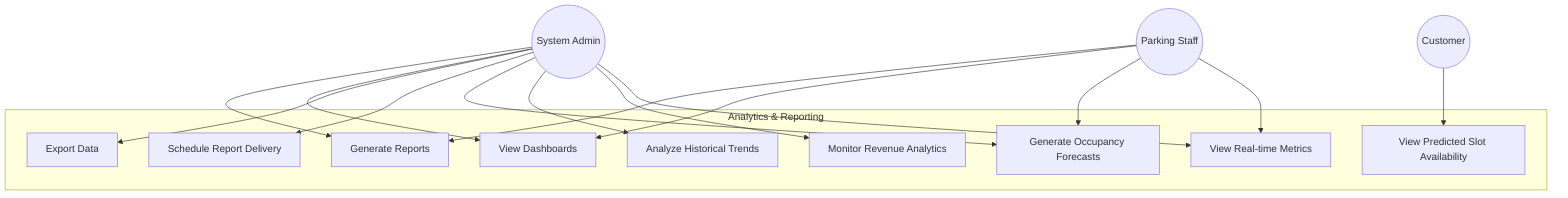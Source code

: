 graph TD
    Admin((System Admin))
    Staff((Parking Staff))
    Customer((Customer))

    subgraph "Analytics & Reporting"
        UC1[Generate Reports]
        UC2[View Dashboards]
        UC3[Export Data]
        UC4[Schedule Report Delivery]
        UC5[View Predicted Slot Availability]
        UC6[Generate Occupancy Forecasts]
        UC7[Analyze Historical Trends]
        UC8[Monitor Revenue Analytics]
        UC9[View Real-time Metrics]
    end

    Admin --> UC1
    Admin --> UC2
    Admin --> UC3
    Admin --> UC4
    Admin --> UC6
    Admin --> UC7
    Admin --> UC8
    Admin --> UC9
    Staff --> UC1
    Staff --> UC2
    Staff --> UC6
    Staff --> UC9
    Customer --> UC5